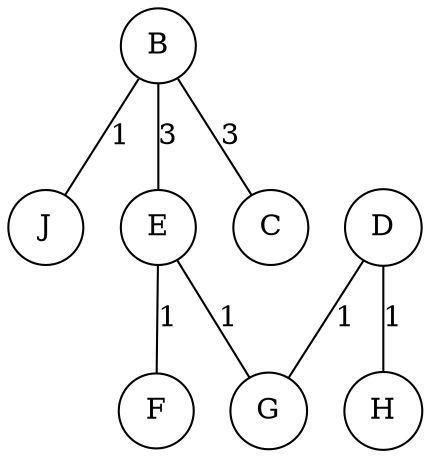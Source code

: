 graph Prim {
B [ shape = circle];
J [shape = circle];
B -- J [label = 1 ];
D [ shape = circle];
G [shape = circle];
D -- G [label = 1 ];
D [ shape = circle];
H [shape = circle];
D -- H [label = 1 ];
E [ shape = circle];
F [shape = circle];
E -- F [label = 1 ];
E [ shape = circle];
G [shape = circle];
E -- G [label = 1 ];
B [ shape = circle];
C [shape = circle];
B -- C [label = 3 ];
B [ shape = circle];
E [shape = circle];
B -- E [label = 3 ];
}